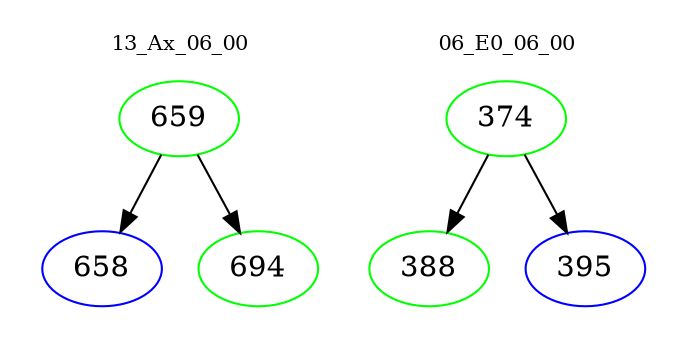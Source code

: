 digraph{
subgraph cluster_0 {
color = white
label = "13_Ax_06_00";
fontsize=10;
T0_659 [label="659", color="green"]
T0_659 -> T0_658 [color="black"]
T0_658 [label="658", color="blue"]
T0_659 -> T0_694 [color="black"]
T0_694 [label="694", color="green"]
}
subgraph cluster_1 {
color = white
label = "06_E0_06_00";
fontsize=10;
T1_374 [label="374", color="green"]
T1_374 -> T1_388 [color="black"]
T1_388 [label="388", color="green"]
T1_374 -> T1_395 [color="black"]
T1_395 [label="395", color="blue"]
}
}
